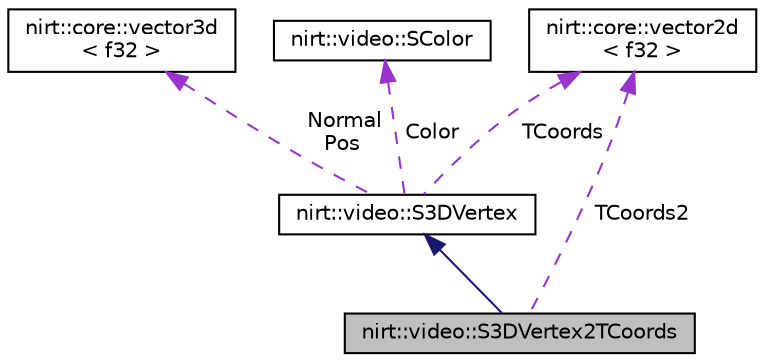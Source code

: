 digraph "nirt::video::S3DVertex2TCoords"
{
 // LATEX_PDF_SIZE
  edge [fontname="Helvetica",fontsize="10",labelfontname="Helvetica",labelfontsize="10"];
  node [fontname="Helvetica",fontsize="10",shape=record];
  Node1 [label="nirt::video::S3DVertex2TCoords",height=0.2,width=0.4,color="black", fillcolor="grey75", style="filled", fontcolor="black",tooltip="Vertex with two texture coordinates."];
  Node2 -> Node1 [dir="back",color="midnightblue",fontsize="10",style="solid",fontname="Helvetica"];
  Node2 [label="nirt::video::S3DVertex",height=0.2,width=0.4,color="black", fillcolor="white", style="filled",URL="$structnirt_1_1video_1_1S3DVertex.html",tooltip="standard vertex used by the Nirtcpp engine."];
  Node3 -> Node2 [dir="back",color="darkorchid3",fontsize="10",style="dashed",label=" Normal\nPos" ,fontname="Helvetica"];
  Node3 [label="nirt::core::vector3d\l\< f32 \>",height=0.2,width=0.4,color="black", fillcolor="white", style="filled",URL="$classnirt_1_1core_1_1vector3d.html",tooltip=" "];
  Node4 -> Node2 [dir="back",color="darkorchid3",fontsize="10",style="dashed",label=" Color" ,fontname="Helvetica"];
  Node4 [label="nirt::video::SColor",height=0.2,width=0.4,color="black", fillcolor="white", style="filled",URL="$classnirt_1_1video_1_1SColor.html",tooltip="Class representing a 32 bit ARGB color."];
  Node5 -> Node2 [dir="back",color="darkorchid3",fontsize="10",style="dashed",label=" TCoords" ,fontname="Helvetica"];
  Node5 [label="nirt::core::vector2d\l\< f32 \>",height=0.2,width=0.4,color="black", fillcolor="white", style="filled",URL="$classnirt_1_1core_1_1vector2d.html",tooltip=" "];
  Node5 -> Node1 [dir="back",color="darkorchid3",fontsize="10",style="dashed",label=" TCoords2" ,fontname="Helvetica"];
}

